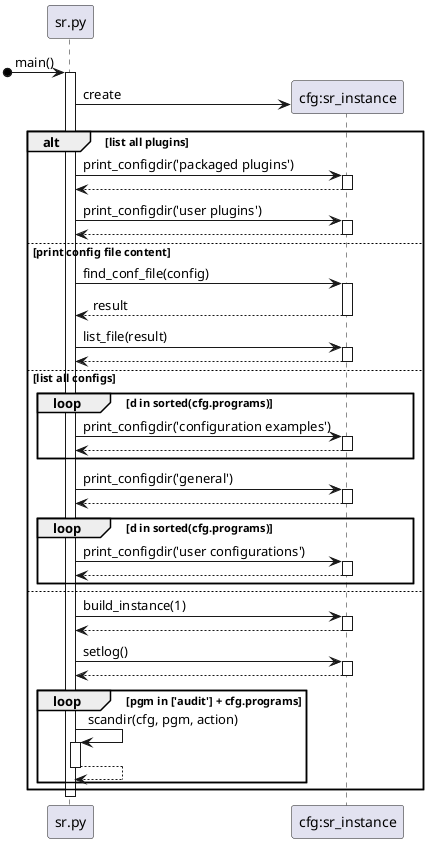 @startuml
participant "sr.py" as sr
participant "cfg:sr_instance" as cfg


[o-> sr: main()
activate sr
sr -> cfg ** : create

alt list all plugins
 sr -> cfg: print_configdir('packaged plugins')
 activate cfg
 return
 sr -> cfg: print_configdir('user plugins')
 activate cfg
 return
else print config file content
 sr -> cfg: find_conf_file(config)
 activate cfg
 return result
 sr -> cfg: list_file(result)
 activate cfg
 return
else list all configs
 loop d in sorted(cfg.programs)
  sr -> cfg: print_configdir('configuration examples')
  activate cfg
  return
 end loop
 sr -> cfg: print_configdir('general')
 activate cfg
 return
 loop d in sorted(cfg.programs)
  sr -> cfg: print_configdir('user configurations')
  activate cfg
  return
 end loop
else
 sr -> cfg: build_instance(1)
 activate cfg
 return
 sr -> cfg: setlog()
 activate cfg
 return
 loop pgm in ['audit'] + cfg.programs
  sr -> sr: scandir(cfg, pgm, action)
  activate sr
  return
 end loop
end alt
deactivate sr

@enduml
